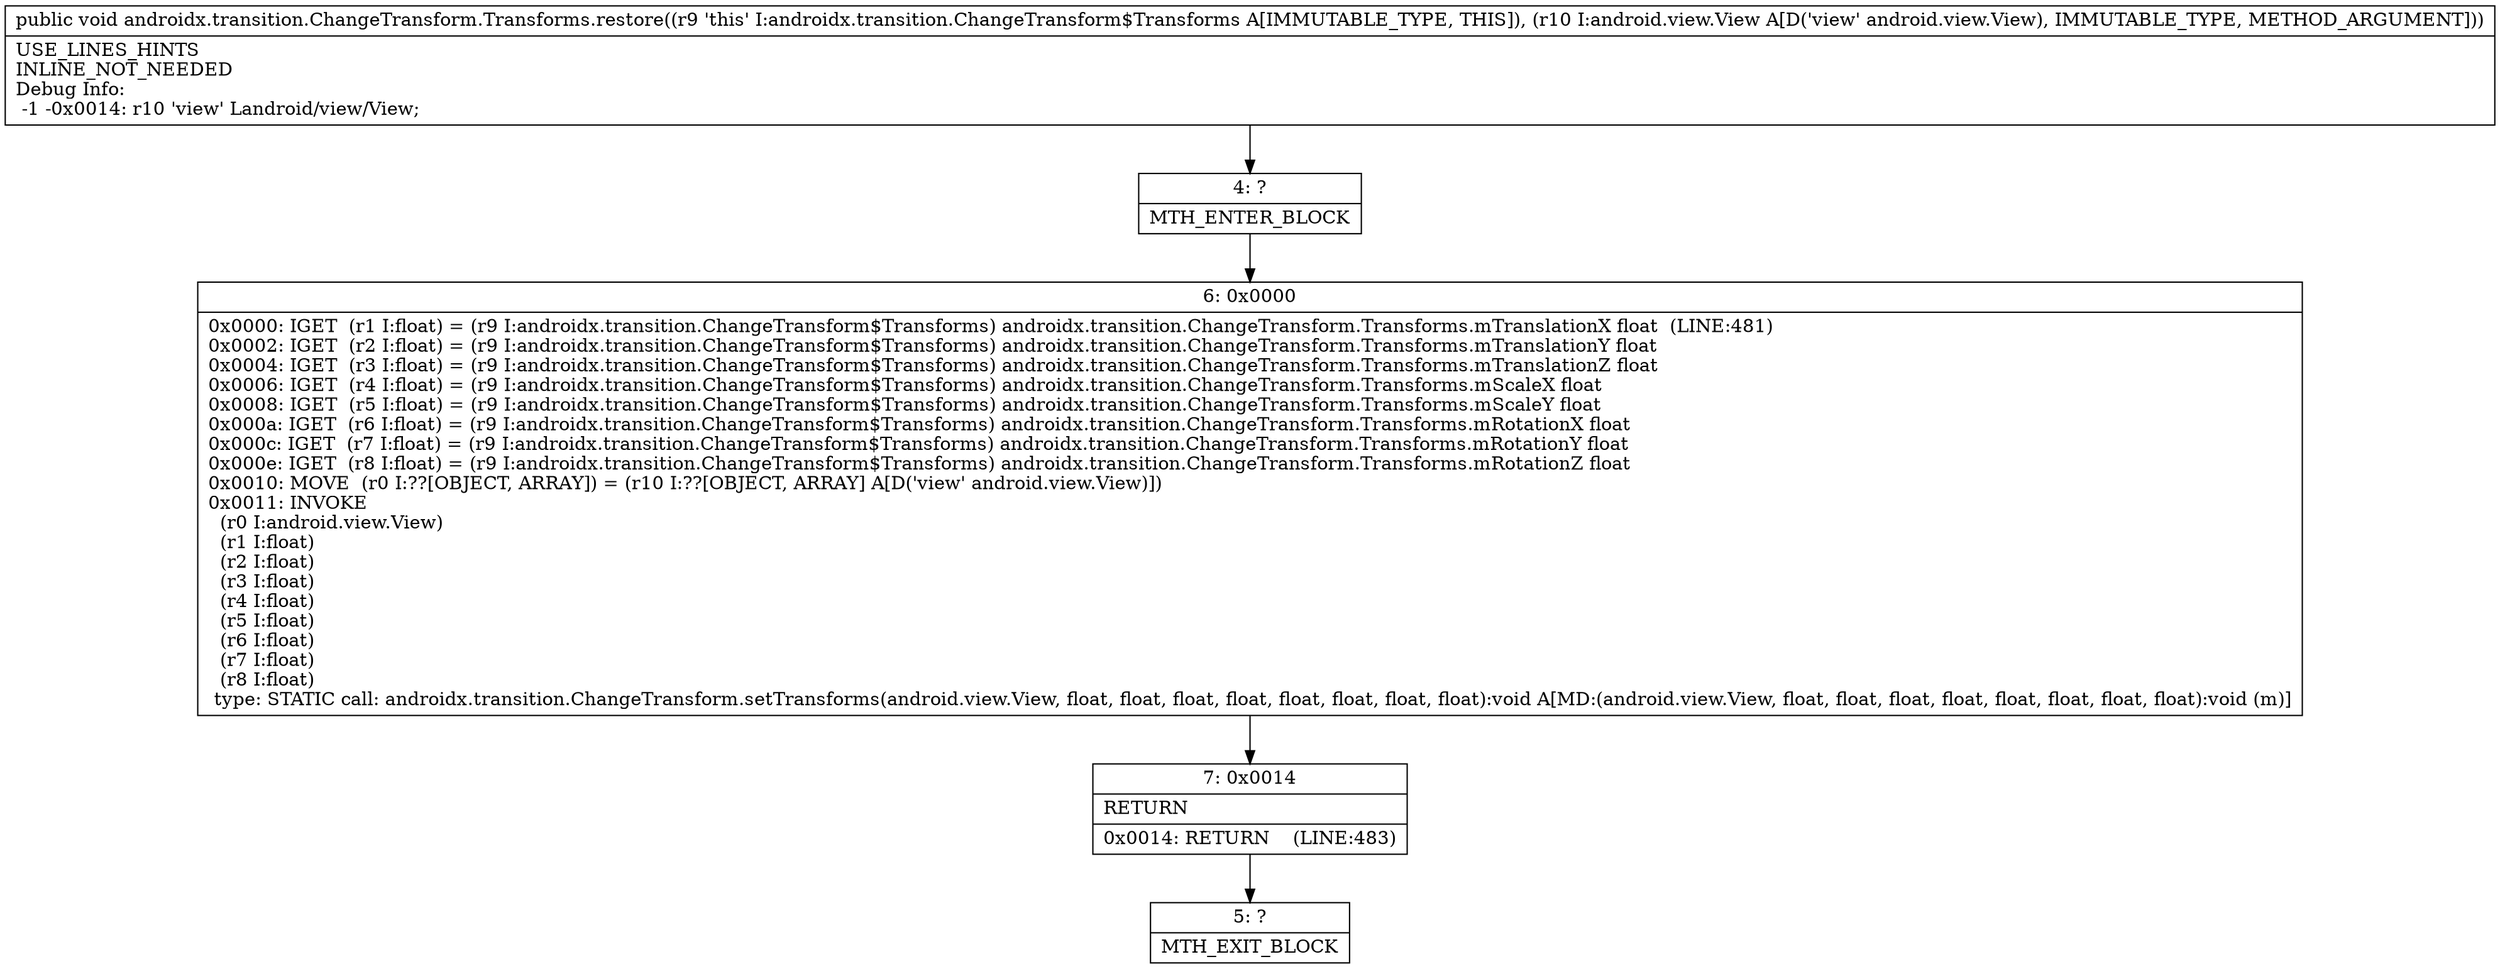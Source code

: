 digraph "CFG forandroidx.transition.ChangeTransform.Transforms.restore(Landroid\/view\/View;)V" {
Node_4 [shape=record,label="{4\:\ ?|MTH_ENTER_BLOCK\l}"];
Node_6 [shape=record,label="{6\:\ 0x0000|0x0000: IGET  (r1 I:float) = (r9 I:androidx.transition.ChangeTransform$Transforms) androidx.transition.ChangeTransform.Transforms.mTranslationX float  (LINE:481)\l0x0002: IGET  (r2 I:float) = (r9 I:androidx.transition.ChangeTransform$Transforms) androidx.transition.ChangeTransform.Transforms.mTranslationY float \l0x0004: IGET  (r3 I:float) = (r9 I:androidx.transition.ChangeTransform$Transforms) androidx.transition.ChangeTransform.Transforms.mTranslationZ float \l0x0006: IGET  (r4 I:float) = (r9 I:androidx.transition.ChangeTransform$Transforms) androidx.transition.ChangeTransform.Transforms.mScaleX float \l0x0008: IGET  (r5 I:float) = (r9 I:androidx.transition.ChangeTransform$Transforms) androidx.transition.ChangeTransform.Transforms.mScaleY float \l0x000a: IGET  (r6 I:float) = (r9 I:androidx.transition.ChangeTransform$Transforms) androidx.transition.ChangeTransform.Transforms.mRotationX float \l0x000c: IGET  (r7 I:float) = (r9 I:androidx.transition.ChangeTransform$Transforms) androidx.transition.ChangeTransform.Transforms.mRotationY float \l0x000e: IGET  (r8 I:float) = (r9 I:androidx.transition.ChangeTransform$Transforms) androidx.transition.ChangeTransform.Transforms.mRotationZ float \l0x0010: MOVE  (r0 I:??[OBJECT, ARRAY]) = (r10 I:??[OBJECT, ARRAY] A[D('view' android.view.View)]) \l0x0011: INVOKE  \l  (r0 I:android.view.View)\l  (r1 I:float)\l  (r2 I:float)\l  (r3 I:float)\l  (r4 I:float)\l  (r5 I:float)\l  (r6 I:float)\l  (r7 I:float)\l  (r8 I:float)\l type: STATIC call: androidx.transition.ChangeTransform.setTransforms(android.view.View, float, float, float, float, float, float, float, float):void A[MD:(android.view.View, float, float, float, float, float, float, float, float):void (m)]\l}"];
Node_7 [shape=record,label="{7\:\ 0x0014|RETURN\l|0x0014: RETURN    (LINE:483)\l}"];
Node_5 [shape=record,label="{5\:\ ?|MTH_EXIT_BLOCK\l}"];
MethodNode[shape=record,label="{public void androidx.transition.ChangeTransform.Transforms.restore((r9 'this' I:androidx.transition.ChangeTransform$Transforms A[IMMUTABLE_TYPE, THIS]), (r10 I:android.view.View A[D('view' android.view.View), IMMUTABLE_TYPE, METHOD_ARGUMENT]))  | USE_LINES_HINTS\lINLINE_NOT_NEEDED\lDebug Info:\l  \-1 \-0x0014: r10 'view' Landroid\/view\/View;\l}"];
MethodNode -> Node_4;Node_4 -> Node_6;
Node_6 -> Node_7;
Node_7 -> Node_5;
}

